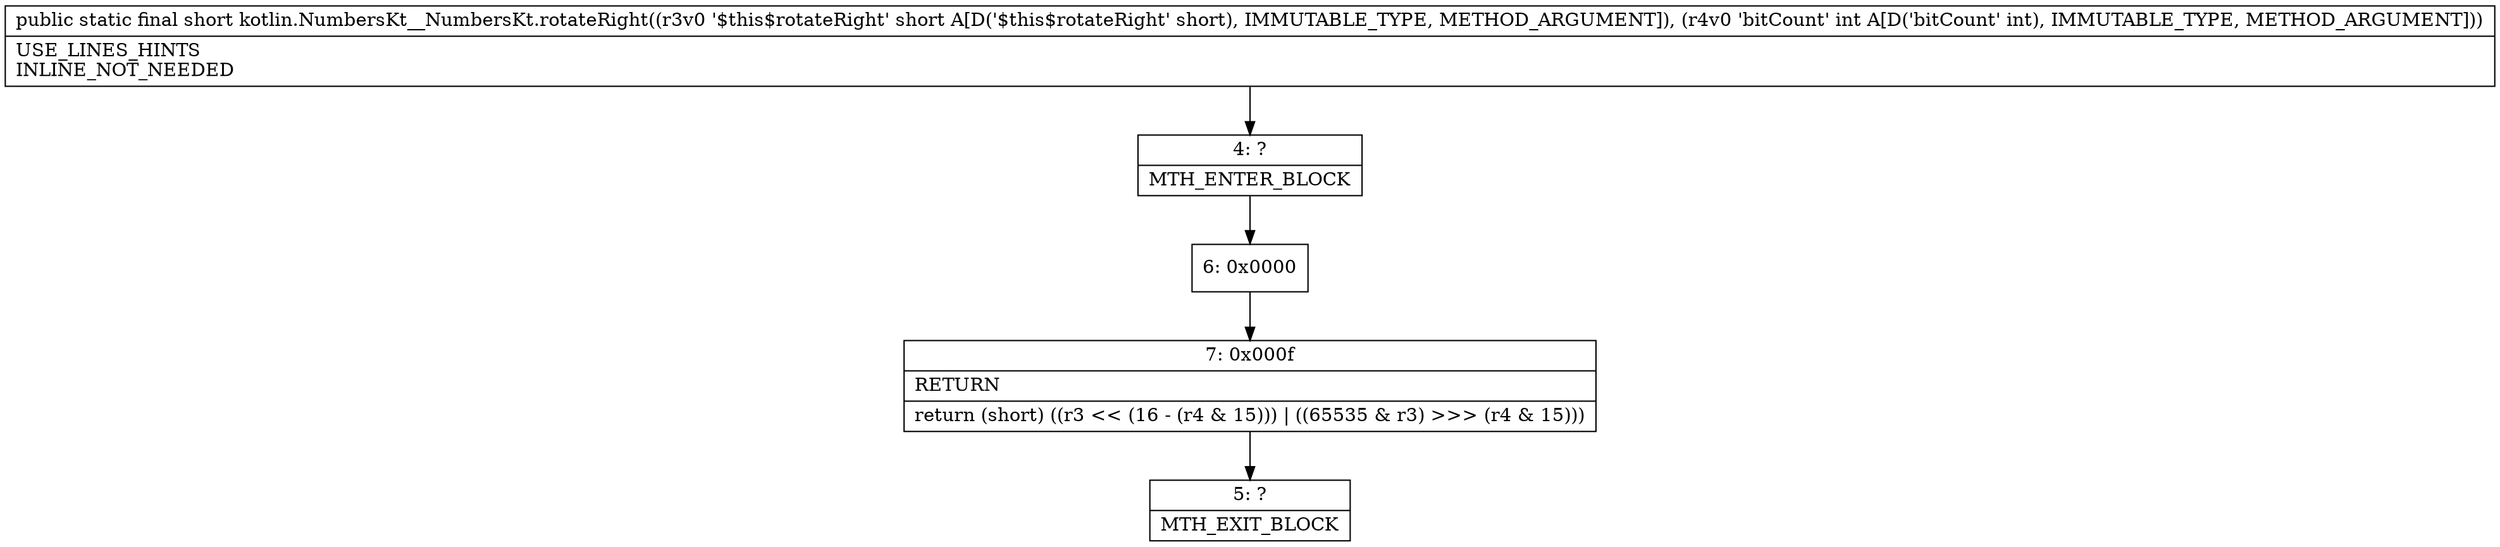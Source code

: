 digraph "CFG forkotlin.NumbersKt__NumbersKt.rotateRight(SI)S" {
Node_4 [shape=record,label="{4\:\ ?|MTH_ENTER_BLOCK\l}"];
Node_6 [shape=record,label="{6\:\ 0x0000}"];
Node_7 [shape=record,label="{7\:\ 0x000f|RETURN\l|return (short) ((r3 \<\< (16 \- (r4 & 15))) \| ((65535 & r3) \>\>\> (r4 & 15)))\l}"];
Node_5 [shape=record,label="{5\:\ ?|MTH_EXIT_BLOCK\l}"];
MethodNode[shape=record,label="{public static final short kotlin.NumbersKt__NumbersKt.rotateRight((r3v0 '$this$rotateRight' short A[D('$this$rotateRight' short), IMMUTABLE_TYPE, METHOD_ARGUMENT]), (r4v0 'bitCount' int A[D('bitCount' int), IMMUTABLE_TYPE, METHOD_ARGUMENT]))  | USE_LINES_HINTS\lINLINE_NOT_NEEDED\l}"];
MethodNode -> Node_4;Node_4 -> Node_6;
Node_6 -> Node_7;
Node_7 -> Node_5;
}

